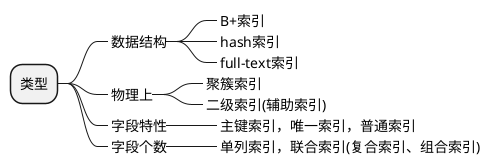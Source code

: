 title 索引分类
@startmindmap
* 类型
**_ 数据结构
***_ B+索引
***_ hash索引
***_ full-text索引
**_ 物理上
***_ 聚簇索引
***_ 二级索引(辅助索引)
**_ 字段特性
***_ 主键索引，唯一索引，普通索引
**_ 字段个数
***_ 单列索引，联合索引(复合索引、组合索引)
@endmindmap